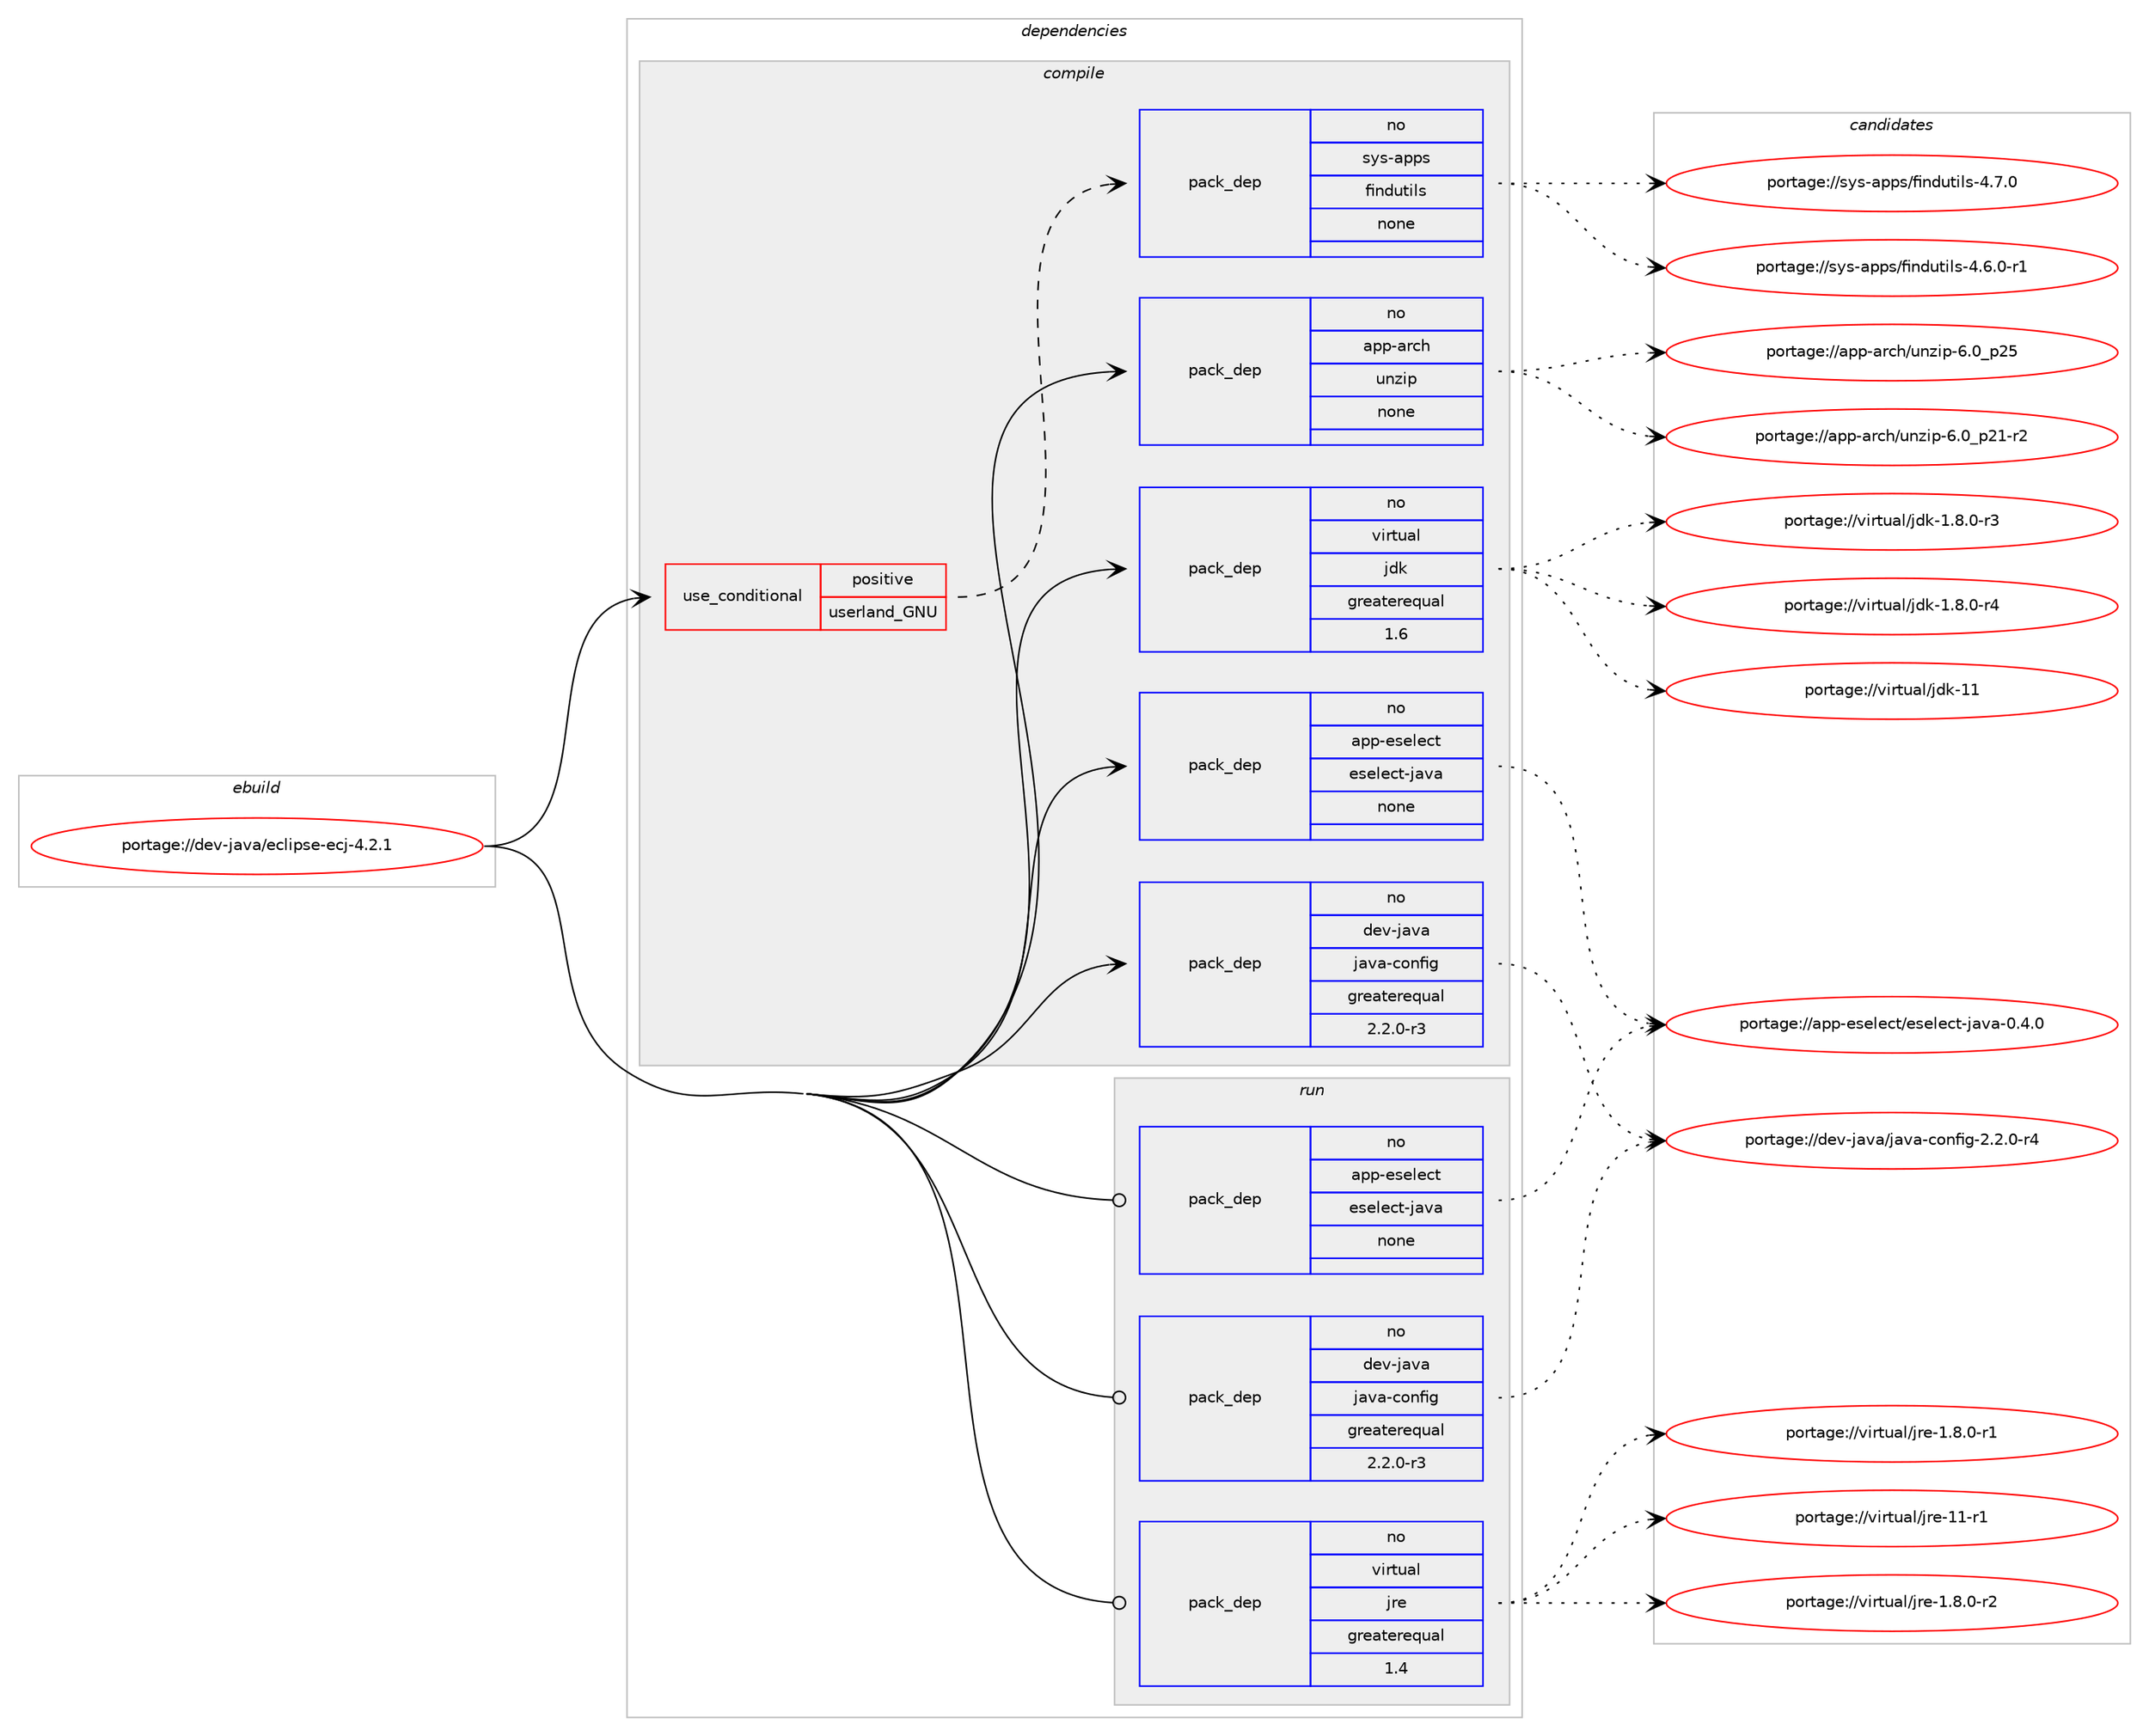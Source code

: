 digraph prolog {

# *************
# Graph options
# *************

newrank=true;
concentrate=true;
compound=true;
graph [rankdir=LR,fontname=Helvetica,fontsize=10,ranksep=1.5];#, ranksep=2.5, nodesep=0.2];
edge  [arrowhead=vee];
node  [fontname=Helvetica,fontsize=10];

# **********
# The ebuild
# **********

subgraph cluster_leftcol {
color=gray;
rank=same;
label=<<i>ebuild</i>>;
id [label="portage://dev-java/eclipse-ecj-4.2.1", color=red, width=4, href="../dev-java/eclipse-ecj-4.2.1.svg"];
}

# ****************
# The dependencies
# ****************

subgraph cluster_midcol {
color=gray;
label=<<i>dependencies</i>>;
subgraph cluster_compile {
fillcolor="#eeeeee";
style=filled;
label=<<i>compile</i>>;
subgraph cond130278 {
dependency532173 [label=<<TABLE BORDER="0" CELLBORDER="1" CELLSPACING="0" CELLPADDING="4"><TR><TD ROWSPAN="3" CELLPADDING="10">use_conditional</TD></TR><TR><TD>positive</TD></TR><TR><TD>userland_GNU</TD></TR></TABLE>>, shape=none, color=red];
subgraph pack396276 {
dependency532174 [label=<<TABLE BORDER="0" CELLBORDER="1" CELLSPACING="0" CELLPADDING="4" WIDTH="220"><TR><TD ROWSPAN="6" CELLPADDING="30">pack_dep</TD></TR><TR><TD WIDTH="110">no</TD></TR><TR><TD>sys-apps</TD></TR><TR><TD>findutils</TD></TR><TR><TD>none</TD></TR><TR><TD></TD></TR></TABLE>>, shape=none, color=blue];
}
dependency532173:e -> dependency532174:w [weight=20,style="dashed",arrowhead="vee"];
}
id:e -> dependency532173:w [weight=20,style="solid",arrowhead="vee"];
subgraph pack396277 {
dependency532175 [label=<<TABLE BORDER="0" CELLBORDER="1" CELLSPACING="0" CELLPADDING="4" WIDTH="220"><TR><TD ROWSPAN="6" CELLPADDING="30">pack_dep</TD></TR><TR><TD WIDTH="110">no</TD></TR><TR><TD>app-arch</TD></TR><TR><TD>unzip</TD></TR><TR><TD>none</TD></TR><TR><TD></TD></TR></TABLE>>, shape=none, color=blue];
}
id:e -> dependency532175:w [weight=20,style="solid",arrowhead="vee"];
subgraph pack396278 {
dependency532176 [label=<<TABLE BORDER="0" CELLBORDER="1" CELLSPACING="0" CELLPADDING="4" WIDTH="220"><TR><TD ROWSPAN="6" CELLPADDING="30">pack_dep</TD></TR><TR><TD WIDTH="110">no</TD></TR><TR><TD>app-eselect</TD></TR><TR><TD>eselect-java</TD></TR><TR><TD>none</TD></TR><TR><TD></TD></TR></TABLE>>, shape=none, color=blue];
}
id:e -> dependency532176:w [weight=20,style="solid",arrowhead="vee"];
subgraph pack396279 {
dependency532177 [label=<<TABLE BORDER="0" CELLBORDER="1" CELLSPACING="0" CELLPADDING="4" WIDTH="220"><TR><TD ROWSPAN="6" CELLPADDING="30">pack_dep</TD></TR><TR><TD WIDTH="110">no</TD></TR><TR><TD>dev-java</TD></TR><TR><TD>java-config</TD></TR><TR><TD>greaterequal</TD></TR><TR><TD>2.2.0-r3</TD></TR></TABLE>>, shape=none, color=blue];
}
id:e -> dependency532177:w [weight=20,style="solid",arrowhead="vee"];
subgraph pack396280 {
dependency532178 [label=<<TABLE BORDER="0" CELLBORDER="1" CELLSPACING="0" CELLPADDING="4" WIDTH="220"><TR><TD ROWSPAN="6" CELLPADDING="30">pack_dep</TD></TR><TR><TD WIDTH="110">no</TD></TR><TR><TD>virtual</TD></TR><TR><TD>jdk</TD></TR><TR><TD>greaterequal</TD></TR><TR><TD>1.6</TD></TR></TABLE>>, shape=none, color=blue];
}
id:e -> dependency532178:w [weight=20,style="solid",arrowhead="vee"];
}
subgraph cluster_compileandrun {
fillcolor="#eeeeee";
style=filled;
label=<<i>compile and run</i>>;
}
subgraph cluster_run {
fillcolor="#eeeeee";
style=filled;
label=<<i>run</i>>;
subgraph pack396281 {
dependency532179 [label=<<TABLE BORDER="0" CELLBORDER="1" CELLSPACING="0" CELLPADDING="4" WIDTH="220"><TR><TD ROWSPAN="6" CELLPADDING="30">pack_dep</TD></TR><TR><TD WIDTH="110">no</TD></TR><TR><TD>app-eselect</TD></TR><TR><TD>eselect-java</TD></TR><TR><TD>none</TD></TR><TR><TD></TD></TR></TABLE>>, shape=none, color=blue];
}
id:e -> dependency532179:w [weight=20,style="solid",arrowhead="odot"];
subgraph pack396282 {
dependency532180 [label=<<TABLE BORDER="0" CELLBORDER="1" CELLSPACING="0" CELLPADDING="4" WIDTH="220"><TR><TD ROWSPAN="6" CELLPADDING="30">pack_dep</TD></TR><TR><TD WIDTH="110">no</TD></TR><TR><TD>dev-java</TD></TR><TR><TD>java-config</TD></TR><TR><TD>greaterequal</TD></TR><TR><TD>2.2.0-r3</TD></TR></TABLE>>, shape=none, color=blue];
}
id:e -> dependency532180:w [weight=20,style="solid",arrowhead="odot"];
subgraph pack396283 {
dependency532181 [label=<<TABLE BORDER="0" CELLBORDER="1" CELLSPACING="0" CELLPADDING="4" WIDTH="220"><TR><TD ROWSPAN="6" CELLPADDING="30">pack_dep</TD></TR><TR><TD WIDTH="110">no</TD></TR><TR><TD>virtual</TD></TR><TR><TD>jre</TD></TR><TR><TD>greaterequal</TD></TR><TR><TD>1.4</TD></TR></TABLE>>, shape=none, color=blue];
}
id:e -> dependency532181:w [weight=20,style="solid",arrowhead="odot"];
}
}

# **************
# The candidates
# **************

subgraph cluster_choices {
rank=same;
color=gray;
label=<<i>candidates</i>>;

subgraph choice396276 {
color=black;
nodesep=1;
choice115121115459711211211547102105110100117116105108115455246554648 [label="portage://sys-apps/findutils-4.7.0", color=red, width=4,href="../sys-apps/findutils-4.7.0.svg"];
choice1151211154597112112115471021051101001171161051081154552465446484511449 [label="portage://sys-apps/findutils-4.6.0-r1", color=red, width=4,href="../sys-apps/findutils-4.6.0-r1.svg"];
dependency532174:e -> choice115121115459711211211547102105110100117116105108115455246554648:w [style=dotted,weight="100"];
dependency532174:e -> choice1151211154597112112115471021051101001171161051081154552465446484511449:w [style=dotted,weight="100"];
}
subgraph choice396277 {
color=black;
nodesep=1;
choice971121124597114991044711711012210511245544648951125053 [label="portage://app-arch/unzip-6.0_p25", color=red, width=4,href="../app-arch/unzip-6.0_p25.svg"];
choice9711211245971149910447117110122105112455446489511250494511450 [label="portage://app-arch/unzip-6.0_p21-r2", color=red, width=4,href="../app-arch/unzip-6.0_p21-r2.svg"];
dependency532175:e -> choice971121124597114991044711711012210511245544648951125053:w [style=dotted,weight="100"];
dependency532175:e -> choice9711211245971149910447117110122105112455446489511250494511450:w [style=dotted,weight="100"];
}
subgraph choice396278 {
color=black;
nodesep=1;
choice9711211245101115101108101991164710111510110810199116451069711897454846524648 [label="portage://app-eselect/eselect-java-0.4.0", color=red, width=4,href="../app-eselect/eselect-java-0.4.0.svg"];
dependency532176:e -> choice9711211245101115101108101991164710111510110810199116451069711897454846524648:w [style=dotted,weight="100"];
}
subgraph choice396279 {
color=black;
nodesep=1;
choice10010111845106971189747106971189745991111101021051034550465046484511452 [label="portage://dev-java/java-config-2.2.0-r4", color=red, width=4,href="../dev-java/java-config-2.2.0-r4.svg"];
dependency532177:e -> choice10010111845106971189747106971189745991111101021051034550465046484511452:w [style=dotted,weight="100"];
}
subgraph choice396280 {
color=black;
nodesep=1;
choice1181051141161179710847106100107454949 [label="portage://virtual/jdk-11", color=red, width=4,href="../virtual/jdk-11.svg"];
choice11810511411611797108471061001074549465646484511452 [label="portage://virtual/jdk-1.8.0-r4", color=red, width=4,href="../virtual/jdk-1.8.0-r4.svg"];
choice11810511411611797108471061001074549465646484511451 [label="portage://virtual/jdk-1.8.0-r3", color=red, width=4,href="../virtual/jdk-1.8.0-r3.svg"];
dependency532178:e -> choice1181051141161179710847106100107454949:w [style=dotted,weight="100"];
dependency532178:e -> choice11810511411611797108471061001074549465646484511452:w [style=dotted,weight="100"];
dependency532178:e -> choice11810511411611797108471061001074549465646484511451:w [style=dotted,weight="100"];
}
subgraph choice396281 {
color=black;
nodesep=1;
choice9711211245101115101108101991164710111510110810199116451069711897454846524648 [label="portage://app-eselect/eselect-java-0.4.0", color=red, width=4,href="../app-eselect/eselect-java-0.4.0.svg"];
dependency532179:e -> choice9711211245101115101108101991164710111510110810199116451069711897454846524648:w [style=dotted,weight="100"];
}
subgraph choice396282 {
color=black;
nodesep=1;
choice10010111845106971189747106971189745991111101021051034550465046484511452 [label="portage://dev-java/java-config-2.2.0-r4", color=red, width=4,href="../dev-java/java-config-2.2.0-r4.svg"];
dependency532180:e -> choice10010111845106971189747106971189745991111101021051034550465046484511452:w [style=dotted,weight="100"];
}
subgraph choice396283 {
color=black;
nodesep=1;
choice11810511411611797108471061141014549494511449 [label="portage://virtual/jre-11-r1", color=red, width=4,href="../virtual/jre-11-r1.svg"];
choice11810511411611797108471061141014549465646484511450 [label="portage://virtual/jre-1.8.0-r2", color=red, width=4,href="../virtual/jre-1.8.0-r2.svg"];
choice11810511411611797108471061141014549465646484511449 [label="portage://virtual/jre-1.8.0-r1", color=red, width=4,href="../virtual/jre-1.8.0-r1.svg"];
dependency532181:e -> choice11810511411611797108471061141014549494511449:w [style=dotted,weight="100"];
dependency532181:e -> choice11810511411611797108471061141014549465646484511450:w [style=dotted,weight="100"];
dependency532181:e -> choice11810511411611797108471061141014549465646484511449:w [style=dotted,weight="100"];
}
}

}
